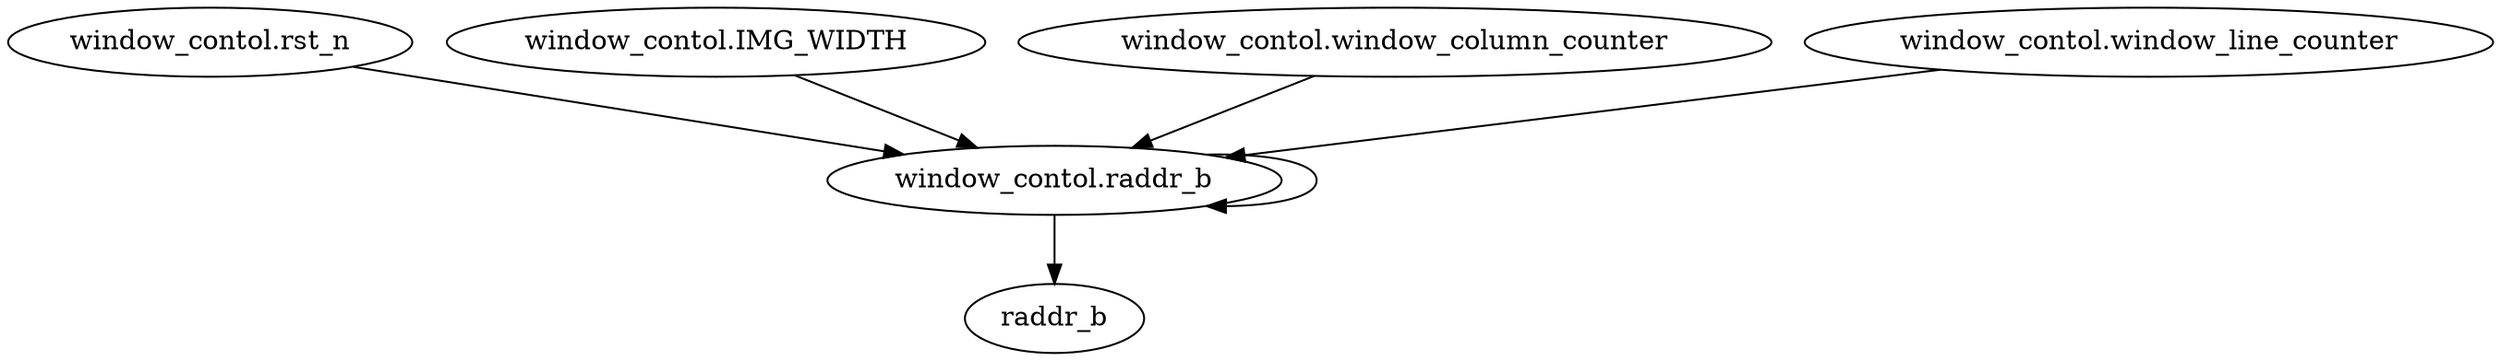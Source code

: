 digraph "" {
	"window_contol.rst_n"	 [complexity=11,
		importance=0.102009405618,
		rank=0.00927358232891];
	"window_contol.raddr_b"	 [complexity=10,
		importance=0.0168240835846,
		rank=0.00168240835846];
	"window_contol.rst_n" -> "window_contol.raddr_b";
	"window_contol.raddr_b" -> "window_contol.raddr_b";
	raddr_b	 [complexity=0,
		importance=0.0011880587562,
		rank=0.0];
	"window_contol.raddr_b" -> raddr_b;
	"window_contol.IMG_WIDTH"	 [complexity=12,
		importance=0.0850669989784,
		rank=0.00708891658153];
	"window_contol.IMG_WIDTH" -> "window_contol.raddr_b";
	"window_contol.window_column_counter"	 [complexity=8,
		importance=0.0264882671161,
		rank=0.00331103338951];
	"window_contol.window_column_counter" -> "window_contol.raddr_b";
	"window_contol.window_line_counter"	 [complexity=1,
		importance=0.0157415327306,
		rank=0.0157415327306];
	"window_contol.window_line_counter" -> "window_contol.raddr_b";
}
